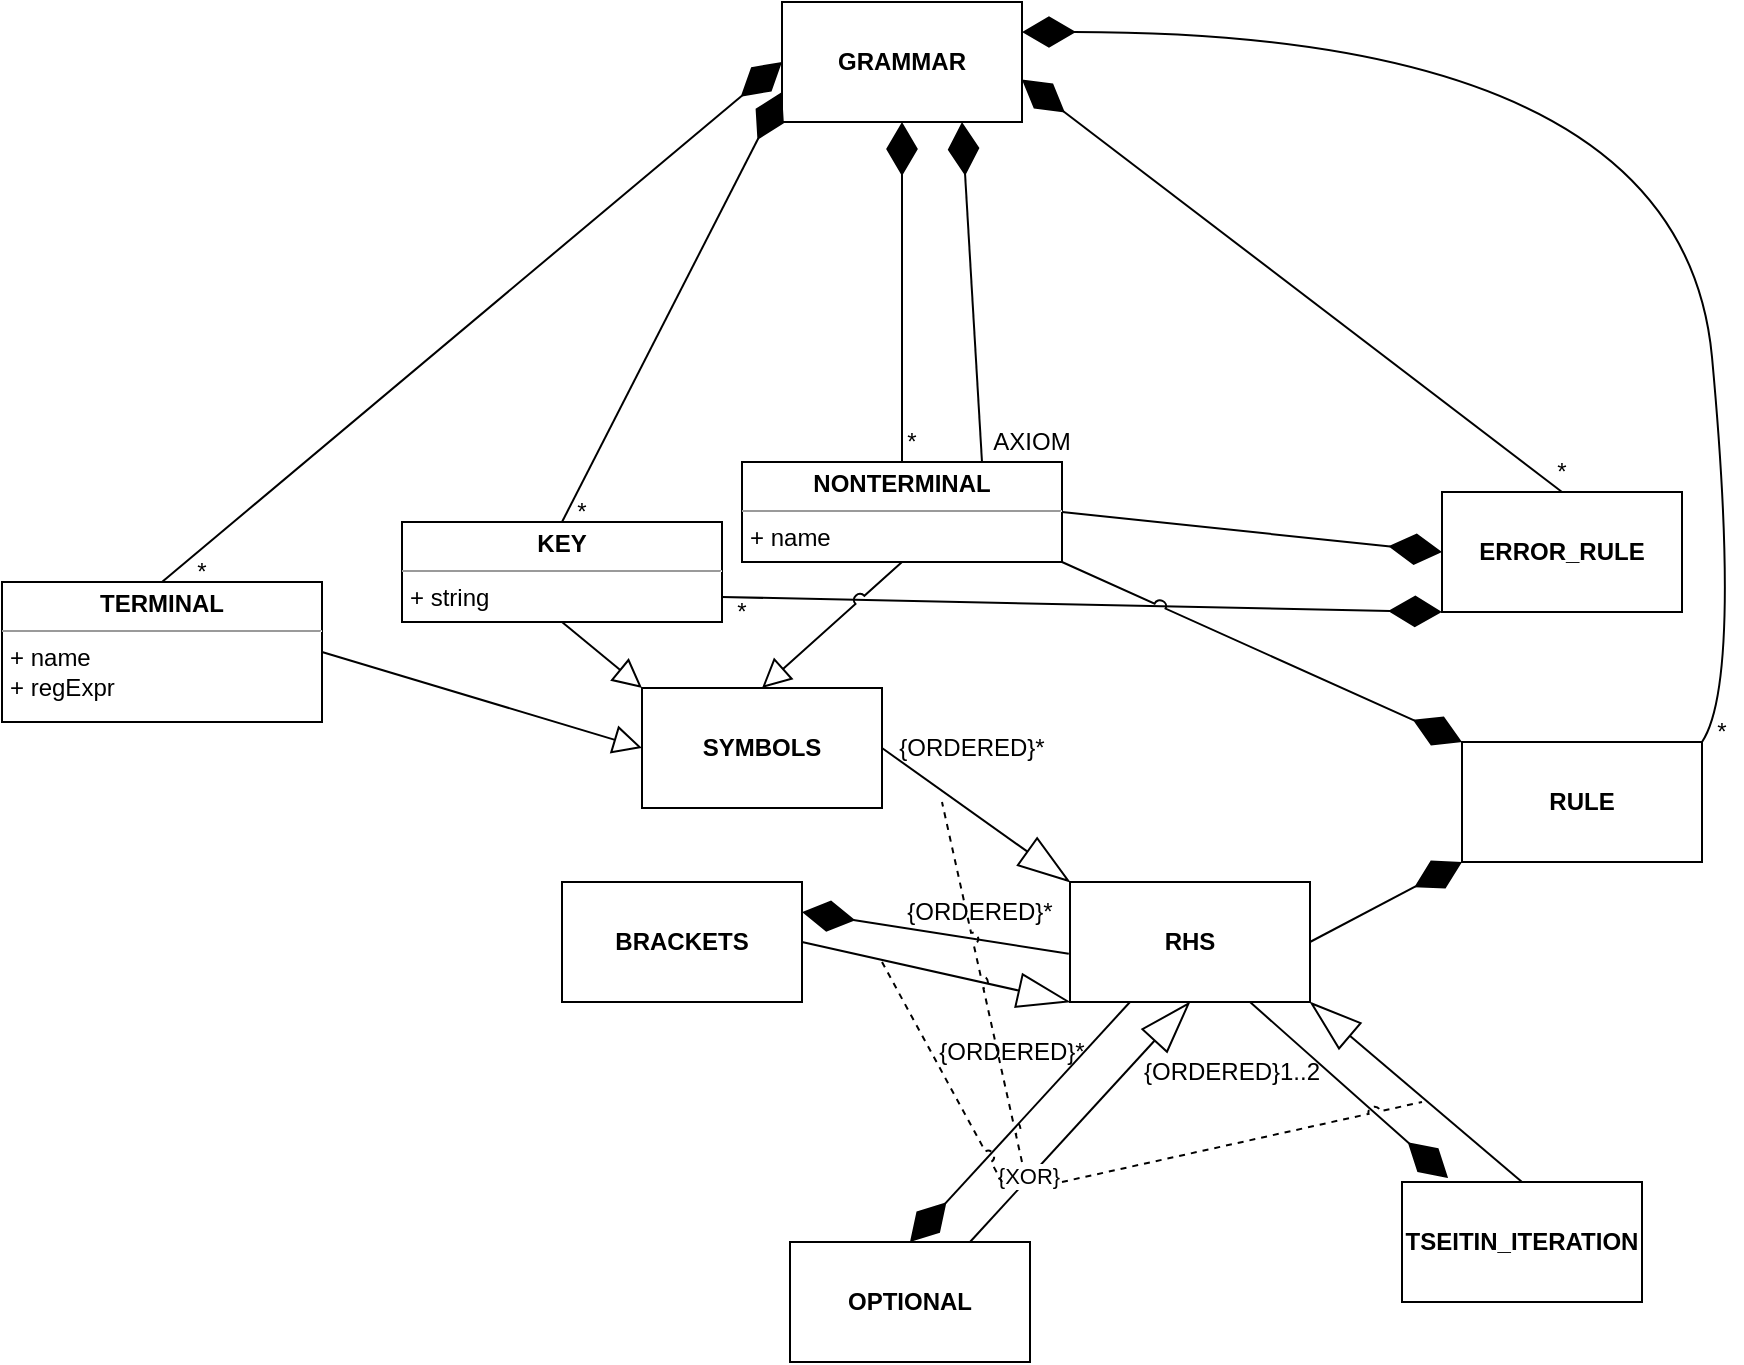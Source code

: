 <mxfile version="20.8.23" type="github">
  <diagram name="Страница 1" id="OszjeNOZxy6qTSElbqYc">
    <mxGraphModel dx="819" dy="437" grid="1" gridSize="10" guides="1" tooltips="1" connect="1" arrows="1" fold="1" page="1" pageScale="1" pageWidth="1169" pageHeight="826" math="0" shadow="0">
      <root>
        <mxCell id="0" />
        <mxCell id="1" parent="0" />
        <mxCell id="LKAKo_rA1OwzLk9EC3xo-1" value="&lt;b&gt;GRAMMAR&lt;/b&gt;" style="rounded=0;whiteSpace=wrap;html=1;" parent="1" vertex="1">
          <mxGeometry x="520" y="40" width="120" height="60" as="geometry" />
        </mxCell>
        <mxCell id="LKAKo_rA1OwzLk9EC3xo-3" value="&lt;p style=&quot;margin:0px;margin-top:4px;text-align:center;&quot;&gt;&lt;b&gt;TERMINAL&lt;/b&gt;&lt;/p&gt;&lt;hr size=&quot;1&quot;&gt;&lt;p style=&quot;margin:0px;margin-left:4px;&quot;&gt;+ name&lt;/p&gt;&lt;p style=&quot;margin:0px;margin-left:4px;&quot;&gt;+ regExpr&lt;/p&gt;" style="verticalAlign=top;align=left;overflow=fill;fontSize=12;fontFamily=Helvetica;html=1;" parent="1" vertex="1">
          <mxGeometry x="130" y="330" width="160" height="70" as="geometry" />
        </mxCell>
        <mxCell id="LKAKo_rA1OwzLk9EC3xo-4" value="&lt;p style=&quot;margin:0px;margin-top:4px;text-align:center;&quot;&gt;&lt;b&gt;NONTERMINAL&lt;/b&gt;&lt;/p&gt;&lt;hr size=&quot;1&quot;&gt;&lt;p style=&quot;margin:0px;margin-left:4px;&quot;&gt;+ name&lt;/p&gt;" style="verticalAlign=top;align=left;overflow=fill;fontSize=12;fontFamily=Helvetica;html=1;" parent="1" vertex="1">
          <mxGeometry x="500" y="270" width="160" height="50" as="geometry" />
        </mxCell>
        <mxCell id="LKAKo_rA1OwzLk9EC3xo-5" value="&lt;p style=&quot;margin:0px;margin-top:4px;text-align:center;&quot;&gt;&lt;b&gt;KEY&lt;/b&gt;&lt;/p&gt;&lt;hr size=&quot;1&quot;&gt;&lt;p style=&quot;margin:0px;margin-left:4px;&quot;&gt;+ string&lt;/p&gt;" style="verticalAlign=top;align=left;overflow=fill;fontSize=12;fontFamily=Helvetica;html=1;" parent="1" vertex="1">
          <mxGeometry x="330" y="300" width="160" height="50" as="geometry" />
        </mxCell>
        <mxCell id="LKAKo_rA1OwzLk9EC3xo-7" value="" style="endArrow=diamondThin;endFill=1;endSize=24;html=1;rounded=0;exitX=0.5;exitY=0;exitDx=0;exitDy=0;entryX=0;entryY=0.5;entryDx=0;entryDy=0;" parent="1" source="LKAKo_rA1OwzLk9EC3xo-3" target="LKAKo_rA1OwzLk9EC3xo-1" edge="1">
          <mxGeometry width="160" relative="1" as="geometry">
            <mxPoint x="600" y="390" as="sourcePoint" />
            <mxPoint x="300" y="90" as="targetPoint" />
          </mxGeometry>
        </mxCell>
        <mxCell id="LKAKo_rA1OwzLk9EC3xo-8" value="*" style="text;html=1;strokeColor=none;fillColor=none;align=center;verticalAlign=middle;whiteSpace=wrap;rounded=0;" parent="1" vertex="1">
          <mxGeometry x="410" y="280" width="20" height="30" as="geometry" />
        </mxCell>
        <mxCell id="LKAKo_rA1OwzLk9EC3xo-12" value="" style="endArrow=diamondThin;endFill=1;endSize=24;html=1;rounded=0;exitX=0.5;exitY=0;exitDx=0;exitDy=0;entryX=0;entryY=0.75;entryDx=0;entryDy=0;" parent="1" source="LKAKo_rA1OwzLk9EC3xo-5" target="LKAKo_rA1OwzLk9EC3xo-1" edge="1">
          <mxGeometry width="160" relative="1" as="geometry">
            <mxPoint x="455" y="140" as="sourcePoint" />
            <mxPoint x="410" y="190" as="targetPoint" />
          </mxGeometry>
        </mxCell>
        <mxCell id="LKAKo_rA1OwzLk9EC3xo-15" value="" style="endArrow=diamondThin;endFill=1;endSize=24;html=1;rounded=0;exitX=0.5;exitY=0;exitDx=0;exitDy=0;entryX=0.5;entryY=1;entryDx=0;entryDy=0;" parent="1" source="LKAKo_rA1OwzLk9EC3xo-4" target="LKAKo_rA1OwzLk9EC3xo-1" edge="1">
          <mxGeometry width="160" relative="1" as="geometry">
            <mxPoint x="581" y="201" as="sourcePoint" />
            <mxPoint x="584" y="210" as="targetPoint" />
          </mxGeometry>
        </mxCell>
        <mxCell id="LKAKo_rA1OwzLk9EC3xo-17" value="*" style="text;html=1;strokeColor=none;fillColor=none;align=center;verticalAlign=middle;whiteSpace=wrap;rounded=0;" parent="1" vertex="1">
          <mxGeometry x="575" y="245" width="20" height="30" as="geometry" />
        </mxCell>
        <mxCell id="LKAKo_rA1OwzLk9EC3xo-26" value="" style="endArrow=diamondThin;endFill=1;endSize=24;html=1;rounded=0;exitX=1;exitY=0.5;exitDx=0;exitDy=0;entryX=0;entryY=0.5;entryDx=0;entryDy=0;" parent="1" source="LKAKo_rA1OwzLk9EC3xo-4" target="LKAKo_rA1OwzLk9EC3xo-29" edge="1">
          <mxGeometry width="160" relative="1" as="geometry">
            <mxPoint x="640" y="320" as="sourcePoint" />
            <mxPoint x="750" y="300" as="targetPoint" />
          </mxGeometry>
        </mxCell>
        <mxCell id="LKAKo_rA1OwzLk9EC3xo-29" value="&lt;b&gt;ERROR_RULE&lt;/b&gt;" style="rounded=0;whiteSpace=wrap;html=1;" parent="1" vertex="1">
          <mxGeometry x="850" y="285" width="120" height="60" as="geometry" />
        </mxCell>
        <mxCell id="LKAKo_rA1OwzLk9EC3xo-30" value="" style="endArrow=diamondThin;endFill=1;endSize=24;html=1;exitX=1;exitY=0.75;exitDx=0;exitDy=0;entryX=0;entryY=1;entryDx=0;entryDy=0;rounded=0;" parent="1" source="LKAKo_rA1OwzLk9EC3xo-5" target="LKAKo_rA1OwzLk9EC3xo-29" edge="1">
          <mxGeometry width="160" relative="1" as="geometry">
            <mxPoint x="680" y="345" as="sourcePoint" />
            <mxPoint x="810" y="330" as="targetPoint" />
          </mxGeometry>
        </mxCell>
        <mxCell id="LKAKo_rA1OwzLk9EC3xo-31" value="*" style="text;html=1;strokeColor=none;fillColor=none;align=center;verticalAlign=middle;whiteSpace=wrap;rounded=0;" parent="1" vertex="1">
          <mxGeometry x="490" y="330" width="20" height="30" as="geometry" />
        </mxCell>
        <mxCell id="LKAKo_rA1OwzLk9EC3xo-32" value="" style="endArrow=diamondThin;endFill=1;endSize=24;html=1;rounded=0;exitX=0.5;exitY=0;exitDx=0;exitDy=0;entryX=1;entryY=0.647;entryDx=0;entryDy=0;entryPerimeter=0;" parent="1" source="LKAKo_rA1OwzLk9EC3xo-29" target="LKAKo_rA1OwzLk9EC3xo-1" edge="1">
          <mxGeometry width="160" relative="1" as="geometry">
            <mxPoint x="640" y="320" as="sourcePoint" />
            <mxPoint x="910" y="245.0" as="targetPoint" />
          </mxGeometry>
        </mxCell>
        <mxCell id="LKAKo_rA1OwzLk9EC3xo-33" value="*" style="text;html=1;strokeColor=none;fillColor=none;align=center;verticalAlign=middle;whiteSpace=wrap;rounded=0;" parent="1" vertex="1">
          <mxGeometry x="900" y="260" width="20" height="30" as="geometry" />
        </mxCell>
        <mxCell id="LKAKo_rA1OwzLk9EC3xo-34" value="&lt;b&gt;RULE&lt;/b&gt;" style="rounded=0;whiteSpace=wrap;html=1;" parent="1" vertex="1">
          <mxGeometry x="860" y="410" width="120" height="60" as="geometry" />
        </mxCell>
        <mxCell id="LKAKo_rA1OwzLk9EC3xo-35" value="" style="endArrow=diamondThin;endFill=1;endSize=24;html=1;exitX=1;exitY=0;exitDx=0;exitDy=0;entryX=1;entryY=0.25;entryDx=0;entryDy=0;curved=1;" parent="1" source="LKAKo_rA1OwzLk9EC3xo-34" target="LKAKo_rA1OwzLk9EC3xo-1" edge="1">
          <mxGeometry width="160" relative="1" as="geometry">
            <mxPoint x="860" y="200" as="sourcePoint" />
            <mxPoint x="650" y="95" as="targetPoint" />
            <Array as="points">
              <mxPoint x="1000" y="380" />
              <mxPoint x="970" y="55" />
            </Array>
          </mxGeometry>
        </mxCell>
        <mxCell id="LKAKo_rA1OwzLk9EC3xo-36" value="&lt;b&gt;SYMBOLS&lt;/b&gt;" style="rounded=0;whiteSpace=wrap;html=1;" parent="1" vertex="1">
          <mxGeometry x="450" y="383" width="120" height="60" as="geometry" />
        </mxCell>
        <mxCell id="LKAKo_rA1OwzLk9EC3xo-37" value="" style="endArrow=block;endFill=0;endSize=12;html=1;curved=1;exitX=1;exitY=0.5;exitDx=0;exitDy=0;entryX=0;entryY=0.5;entryDx=0;entryDy=0;" parent="1" source="LKAKo_rA1OwzLk9EC3xo-3" target="LKAKo_rA1OwzLk9EC3xo-36" edge="1">
          <mxGeometry width="160" relative="1" as="geometry">
            <mxPoint x="600" y="230" as="sourcePoint" />
            <mxPoint x="760" y="230" as="targetPoint" />
          </mxGeometry>
        </mxCell>
        <mxCell id="LKAKo_rA1OwzLk9EC3xo-38" value="" style="endArrow=block;endFill=0;endSize=12;html=1;exitX=0.5;exitY=1;exitDx=0;exitDy=0;entryX=0.5;entryY=0;entryDx=0;entryDy=0;strokeColor=default;rounded=0;jumpStyle=arc;" parent="1" source="LKAKo_rA1OwzLk9EC3xo-4" target="LKAKo_rA1OwzLk9EC3xo-36" edge="1">
          <mxGeometry width="160" relative="1" as="geometry">
            <mxPoint x="390" y="405" as="sourcePoint" />
            <mxPoint x="480" y="453" as="targetPoint" />
          </mxGeometry>
        </mxCell>
        <mxCell id="LKAKo_rA1OwzLk9EC3xo-40" value="" style="endArrow=diamondThin;endFill=1;endSize=24;html=1;exitX=1;exitY=1;exitDx=0;exitDy=0;entryX=0;entryY=0;entryDx=0;entryDy=0;rounded=0;jumpStyle=arc;" parent="1" source="LKAKo_rA1OwzLk9EC3xo-4" target="LKAKo_rA1OwzLk9EC3xo-34" edge="1">
          <mxGeometry width="160" relative="1" as="geometry">
            <mxPoint x="500" y="348" as="sourcePoint" />
            <mxPoint x="860" y="360" as="targetPoint" />
          </mxGeometry>
        </mxCell>
        <mxCell id="LKAKo_rA1OwzLk9EC3xo-41" value="&lt;b&gt;RHS&lt;/b&gt;" style="rounded=0;whiteSpace=wrap;html=1;" parent="1" vertex="1">
          <mxGeometry x="664" y="480" width="120" height="60" as="geometry" />
        </mxCell>
        <mxCell id="LKAKo_rA1OwzLk9EC3xo-42" value="" style="endArrow=diamondThin;endFill=1;endSize=24;html=1;exitX=1;exitY=0.5;exitDx=0;exitDy=0;entryX=0;entryY=1;entryDx=0;entryDy=0;rounded=0;jumpStyle=arc;" parent="1" source="LKAKo_rA1OwzLk9EC3xo-41" target="LKAKo_rA1OwzLk9EC3xo-34" edge="1">
          <mxGeometry width="160" relative="1" as="geometry">
            <mxPoint x="670" y="330" as="sourcePoint" />
            <mxPoint x="860" y="430" as="targetPoint" />
          </mxGeometry>
        </mxCell>
        <mxCell id="LKAKo_rA1OwzLk9EC3xo-43" value="" style="endArrow=blockThin;endFill=0;endSize=24;html=1;exitX=1;exitY=0.5;exitDx=0;exitDy=0;entryX=0;entryY=0;entryDx=0;entryDy=0;rounded=0;jumpStyle=arc;" parent="1" source="LKAKo_rA1OwzLk9EC3xo-36" target="LKAKo_rA1OwzLk9EC3xo-41" edge="1">
          <mxGeometry width="160" relative="1" as="geometry">
            <mxPoint x="794" y="520" as="sourcePoint" />
            <mxPoint x="860" y="490" as="targetPoint" />
          </mxGeometry>
        </mxCell>
        <mxCell id="LKAKo_rA1OwzLk9EC3xo-44" value="{ORDERED}*" style="text;html=1;strokeColor=none;fillColor=none;align=center;verticalAlign=middle;whiteSpace=wrap;rounded=0;" parent="1" vertex="1">
          <mxGeometry x="570" y="398" width="90" height="30" as="geometry" />
        </mxCell>
        <mxCell id="LKAKo_rA1OwzLk9EC3xo-45" value="&lt;b&gt;BRACKETS&lt;/b&gt;" style="rounded=0;whiteSpace=wrap;html=1;" parent="1" vertex="1">
          <mxGeometry x="410" y="480" width="120" height="60" as="geometry" />
        </mxCell>
        <mxCell id="LKAKo_rA1OwzLk9EC3xo-46" value="" style="endArrow=diamondThin;endFill=1;endSize=24;html=1;exitX=-0.005;exitY=0.598;exitDx=0;exitDy=0;entryX=1;entryY=0.25;entryDx=0;entryDy=0;rounded=0;jumpStyle=arc;exitPerimeter=0;" parent="1" source="LKAKo_rA1OwzLk9EC3xo-41" target="LKAKo_rA1OwzLk9EC3xo-45" edge="1">
          <mxGeometry width="160" relative="1" as="geometry">
            <mxPoint x="570" y="470" as="sourcePoint" />
            <mxPoint x="674" y="490" as="targetPoint" />
          </mxGeometry>
        </mxCell>
        <mxCell id="LKAKo_rA1OwzLk9EC3xo-47" value="{ORDERED}*" style="text;html=1;strokeColor=none;fillColor=none;align=center;verticalAlign=middle;whiteSpace=wrap;rounded=0;" parent="1" vertex="1">
          <mxGeometry x="574" y="480" width="90" height="30" as="geometry" />
        </mxCell>
        <mxCell id="LKAKo_rA1OwzLk9EC3xo-48" value="" style="endArrow=blockThin;endFill=0;endSize=24;html=1;entryX=0;entryY=1;entryDx=0;entryDy=0;rounded=0;jumpStyle=arc;exitX=1;exitY=0.5;exitDx=0;exitDy=0;" parent="1" source="LKAKo_rA1OwzLk9EC3xo-45" target="LKAKo_rA1OwzLk9EC3xo-41" edge="1">
          <mxGeometry width="160" relative="1" as="geometry">
            <mxPoint x="580" y="590" as="sourcePoint" />
            <mxPoint x="570" y="555" as="targetPoint" />
          </mxGeometry>
        </mxCell>
        <mxCell id="LKAKo_rA1OwzLk9EC3xo-49" value="&lt;b&gt;OPTIONAL&lt;/b&gt;" style="rounded=0;whiteSpace=wrap;html=1;" parent="1" vertex="1">
          <mxGeometry x="524" y="660" width="120" height="60" as="geometry" />
        </mxCell>
        <mxCell id="LKAKo_rA1OwzLk9EC3xo-50" value="" style="endArrow=diamondThin;endFill=1;endSize=24;html=1;exitX=0.25;exitY=1;exitDx=0;exitDy=0;entryX=0.5;entryY=0;entryDx=0;entryDy=0;rounded=0;jumpStyle=arc;" parent="1" source="LKAKo_rA1OwzLk9EC3xo-41" target="LKAKo_rA1OwzLk9EC3xo-49" edge="1">
          <mxGeometry width="160" relative="1" as="geometry">
            <mxPoint x="673" y="526" as="sourcePoint" />
            <mxPoint x="540" y="505" as="targetPoint" />
          </mxGeometry>
        </mxCell>
        <mxCell id="LKAKo_rA1OwzLk9EC3xo-51" value="" style="endArrow=blockThin;endFill=0;endSize=24;html=1;entryX=0.5;entryY=1;entryDx=0;entryDy=0;rounded=0;jumpStyle=arc;exitX=0.75;exitY=0;exitDx=0;exitDy=0;" parent="1" source="LKAKo_rA1OwzLk9EC3xo-49" target="LKAKo_rA1OwzLk9EC3xo-41" edge="1">
          <mxGeometry width="160" relative="1" as="geometry">
            <mxPoint x="540" y="520" as="sourcePoint" />
            <mxPoint x="674" y="550" as="targetPoint" />
          </mxGeometry>
        </mxCell>
        <mxCell id="LKAKo_rA1OwzLk9EC3xo-57" value="{XOR}" style="edgeLabel;html=1;align=center;verticalAlign=middle;resizable=0;points=[];" parent="LKAKo_rA1OwzLk9EC3xo-51" vertex="1" connectable="0">
          <mxGeometry x="-0.457" y="1" relative="1" as="geometry">
            <mxPoint as="offset" />
          </mxGeometry>
        </mxCell>
        <mxCell id="LKAKo_rA1OwzLk9EC3xo-52" value="{ORDERED}*" style="text;html=1;strokeColor=none;fillColor=none;align=center;verticalAlign=middle;whiteSpace=wrap;rounded=0;" parent="1" vertex="1">
          <mxGeometry x="590" y="550" width="90" height="30" as="geometry" />
        </mxCell>
        <mxCell id="LKAKo_rA1OwzLk9EC3xo-53" value="&lt;b&gt;TSEITIN_ITERATION&lt;/b&gt;" style="rounded=0;whiteSpace=wrap;html=1;" parent="1" vertex="1">
          <mxGeometry x="830" y="630" width="120" height="60" as="geometry" />
        </mxCell>
        <mxCell id="LKAKo_rA1OwzLk9EC3xo-54" value="" style="endArrow=diamondThin;endFill=1;endSize=24;html=1;exitX=0.75;exitY=1;exitDx=0;exitDy=0;entryX=0.192;entryY=-0.033;entryDx=0;entryDy=0;rounded=0;jumpStyle=arc;entryPerimeter=0;" parent="1" source="LKAKo_rA1OwzLk9EC3xo-41" target="LKAKo_rA1OwzLk9EC3xo-53" edge="1">
          <mxGeometry width="160" relative="1" as="geometry">
            <mxPoint x="704" y="550" as="sourcePoint" />
            <mxPoint x="610" y="680" as="targetPoint" />
          </mxGeometry>
        </mxCell>
        <mxCell id="LKAKo_rA1OwzLk9EC3xo-55" value="" style="endArrow=blockThin;endFill=0;endSize=24;html=1;entryX=1;entryY=1;entryDx=0;entryDy=0;rounded=0;jumpStyle=arc;exitX=0.5;exitY=0;exitDx=0;exitDy=0;" parent="1" source="LKAKo_rA1OwzLk9EC3xo-53" target="LKAKo_rA1OwzLk9EC3xo-41" edge="1">
          <mxGeometry width="160" relative="1" as="geometry">
            <mxPoint x="640" y="680" as="sourcePoint" />
            <mxPoint x="734" y="550" as="targetPoint" />
          </mxGeometry>
        </mxCell>
        <mxCell id="LKAKo_rA1OwzLk9EC3xo-56" value="{ORDERED}1..2" style="text;html=1;strokeColor=none;fillColor=none;align=center;verticalAlign=middle;whiteSpace=wrap;rounded=0;" parent="1" vertex="1">
          <mxGeometry x="700" y="560" width="90" height="30" as="geometry" />
        </mxCell>
        <mxCell id="LKAKo_rA1OwzLk9EC3xo-58" value="" style="endArrow=none;dashed=1;html=1;rounded=0;strokeColor=default;jumpStyle=arc;" parent="1" edge="1">
          <mxGeometry width="50" height="50" relative="1" as="geometry">
            <mxPoint x="660" y="630" as="sourcePoint" />
            <mxPoint x="840" y="590" as="targetPoint" />
          </mxGeometry>
        </mxCell>
        <mxCell id="LKAKo_rA1OwzLk9EC3xo-59" value="" style="endArrow=none;dashed=1;html=1;rounded=0;strokeColor=default;jumpStyle=arc;" parent="1" edge="1">
          <mxGeometry width="50" height="50" relative="1" as="geometry">
            <mxPoint x="570" y="520" as="sourcePoint" />
            <mxPoint x="630" y="630" as="targetPoint" />
          </mxGeometry>
        </mxCell>
        <mxCell id="LKAKo_rA1OwzLk9EC3xo-60" value="" style="endArrow=none;dashed=1;html=1;rounded=0;strokeColor=default;jumpStyle=arc;" parent="1" edge="1">
          <mxGeometry width="50" height="50" relative="1" as="geometry">
            <mxPoint x="640" y="620" as="sourcePoint" />
            <mxPoint x="600" y="440" as="targetPoint" />
          </mxGeometry>
        </mxCell>
        <mxCell id="LKAKo_rA1OwzLk9EC3xo-61" value="" style="endArrow=block;endFill=0;endSize=12;html=1;curved=1;exitX=0.5;exitY=1;exitDx=0;exitDy=0;entryX=0;entryY=0;entryDx=0;entryDy=0;" parent="1" source="LKAKo_rA1OwzLk9EC3xo-5" target="LKAKo_rA1OwzLk9EC3xo-36" edge="1">
          <mxGeometry width="160" relative="1" as="geometry">
            <mxPoint x="390" y="405" as="sourcePoint" />
            <mxPoint x="460" y="423" as="targetPoint" />
          </mxGeometry>
        </mxCell>
        <mxCell id="1Yz2zj7jYPQ6T7Z7Y_W2-1" value="*" style="text;html=1;strokeColor=none;fillColor=none;align=center;verticalAlign=middle;whiteSpace=wrap;rounded=0;" vertex="1" parent="1">
          <mxGeometry x="220" y="310" width="20" height="30" as="geometry" />
        </mxCell>
        <mxCell id="1Yz2zj7jYPQ6T7Z7Y_W2-2" value="AXIOM" style="text;html=1;strokeColor=none;fillColor=none;align=center;verticalAlign=middle;whiteSpace=wrap;rounded=0;" vertex="1" parent="1">
          <mxGeometry x="620" y="252.5" width="50" height="15" as="geometry" />
        </mxCell>
        <mxCell id="1Yz2zj7jYPQ6T7Z7Y_W2-3" value="*" style="text;html=1;strokeColor=none;fillColor=none;align=center;verticalAlign=middle;whiteSpace=wrap;rounded=0;" vertex="1" parent="1">
          <mxGeometry x="980" y="390" width="20" height="30" as="geometry" />
        </mxCell>
        <mxCell id="1Yz2zj7jYPQ6T7Z7Y_W2-5" value="" style="endArrow=diamondThin;endFill=1;endSize=24;html=1;rounded=0;exitX=0.75;exitY=0;exitDx=0;exitDy=0;entryX=0.75;entryY=1;entryDx=0;entryDy=0;" edge="1" parent="1" source="LKAKo_rA1OwzLk9EC3xo-4" target="LKAKo_rA1OwzLk9EC3xo-1">
          <mxGeometry width="160" relative="1" as="geometry">
            <mxPoint x="590" y="280" as="sourcePoint" />
            <mxPoint x="590" y="110" as="targetPoint" />
          </mxGeometry>
        </mxCell>
      </root>
    </mxGraphModel>
  </diagram>
</mxfile>
